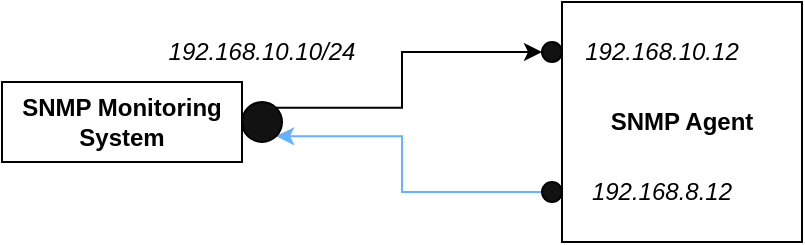 <mxfile version="26.0.9">
  <diagram name="Page-1" id="1J4Qiv1BClBQqHF8en8f">
    <mxGraphModel dx="658" dy="404" grid="1" gridSize="10" guides="1" tooltips="1" connect="1" arrows="1" fold="1" page="1" pageScale="1" pageWidth="827" pageHeight="1169" math="0" shadow="0">
      <root>
        <mxCell id="0" />
        <mxCell id="1" parent="0" />
        <mxCell id="xv0rVGsolp2lyS14kB-R-8" style="edgeStyle=orthogonalEdgeStyle;rounded=0;orthogonalLoop=1;jettySize=auto;html=1;entryX=1;entryY=1;entryDx=0;entryDy=0;exitX=0;exitY=0.5;exitDx=0;exitDy=0;strokeColor=#66B2FF;" edge="1" parent="1" source="xv0rVGsolp2lyS14kB-R-11" target="xv0rVGsolp2lyS14kB-R-10">
          <mxGeometry relative="1" as="geometry">
            <mxPoint x="381.46" y="355" as="sourcePoint" />
            <mxPoint x="229.996" y="328.536" as="targetPoint" />
            <Array as="points">
              <mxPoint x="320" y="335" />
              <mxPoint x="320" y="307" />
            </Array>
          </mxGeometry>
        </mxCell>
        <mxCell id="Ge28UA9ioGXEwwiQ3hNJ-1" value="SNMP Agent" style="rounded=0;whiteSpace=wrap;html=1;fontStyle=1" parent="1" vertex="1">
          <mxGeometry x="400" y="240" width="120" height="120" as="geometry" />
        </mxCell>
        <mxCell id="Ge28UA9ioGXEwwiQ3hNJ-5" style="edgeStyle=orthogonalEdgeStyle;rounded=0;orthogonalLoop=1;jettySize=auto;html=1;entryX=0;entryY=0.5;entryDx=0;entryDy=0;exitX=1;exitY=0;exitDx=0;exitDy=0;endArrow=classic;endFill=1;startFill=0;startArrow=none;" parent="1" source="xv0rVGsolp2lyS14kB-R-10" target="xv0rVGsolp2lyS14kB-R-9" edge="1">
          <mxGeometry relative="1" as="geometry">
            <Array as="points">
              <mxPoint x="320" y="293" />
              <mxPoint x="320" y="265" />
            </Array>
          </mxGeometry>
        </mxCell>
        <mxCell id="Ge28UA9ioGXEwwiQ3hNJ-4" value="SNMP Monitoring System" style="rounded=0;whiteSpace=wrap;html=1;fontStyle=1" parent="1" vertex="1">
          <mxGeometry x="120" y="280" width="120" height="40" as="geometry" />
        </mxCell>
        <mxCell id="xv0rVGsolp2lyS14kB-R-9" value="" style="ellipse;whiteSpace=wrap;html=1;aspect=fixed;fillColor=#121212;" vertex="1" parent="1">
          <mxGeometry x="390" y="260" width="10" height="10" as="geometry" />
        </mxCell>
        <mxCell id="xv0rVGsolp2lyS14kB-R-10" value="" style="ellipse;whiteSpace=wrap;html=1;aspect=fixed;fillColor=#121212;" vertex="1" parent="1">
          <mxGeometry x="240" y="290" width="20" height="20" as="geometry" />
        </mxCell>
        <mxCell id="xv0rVGsolp2lyS14kB-R-11" value="" style="ellipse;whiteSpace=wrap;html=1;aspect=fixed;fillColor=#121212;" vertex="1" parent="1">
          <mxGeometry x="390" y="330" width="10" height="10" as="geometry" />
        </mxCell>
        <mxCell id="xv0rVGsolp2lyS14kB-R-14" value="192.168.10.10/24" style="text;html=1;align=center;verticalAlign=middle;whiteSpace=wrap;rounded=0;fontStyle=2" vertex="1" parent="1">
          <mxGeometry x="200" y="250" width="100" height="30" as="geometry" />
        </mxCell>
        <mxCell id="xv0rVGsolp2lyS14kB-R-16" value="192.168.10.12" style="text;html=1;align=center;verticalAlign=middle;whiteSpace=wrap;rounded=0;fontStyle=2" vertex="1" parent="1">
          <mxGeometry x="410" y="250" width="80" height="30" as="geometry" />
        </mxCell>
        <mxCell id="xv0rVGsolp2lyS14kB-R-17" value="192.168.8.12" style="text;html=1;align=center;verticalAlign=middle;whiteSpace=wrap;rounded=0;fontStyle=2" vertex="1" parent="1">
          <mxGeometry x="410" y="320" width="80" height="30" as="geometry" />
        </mxCell>
      </root>
    </mxGraphModel>
  </diagram>
</mxfile>
